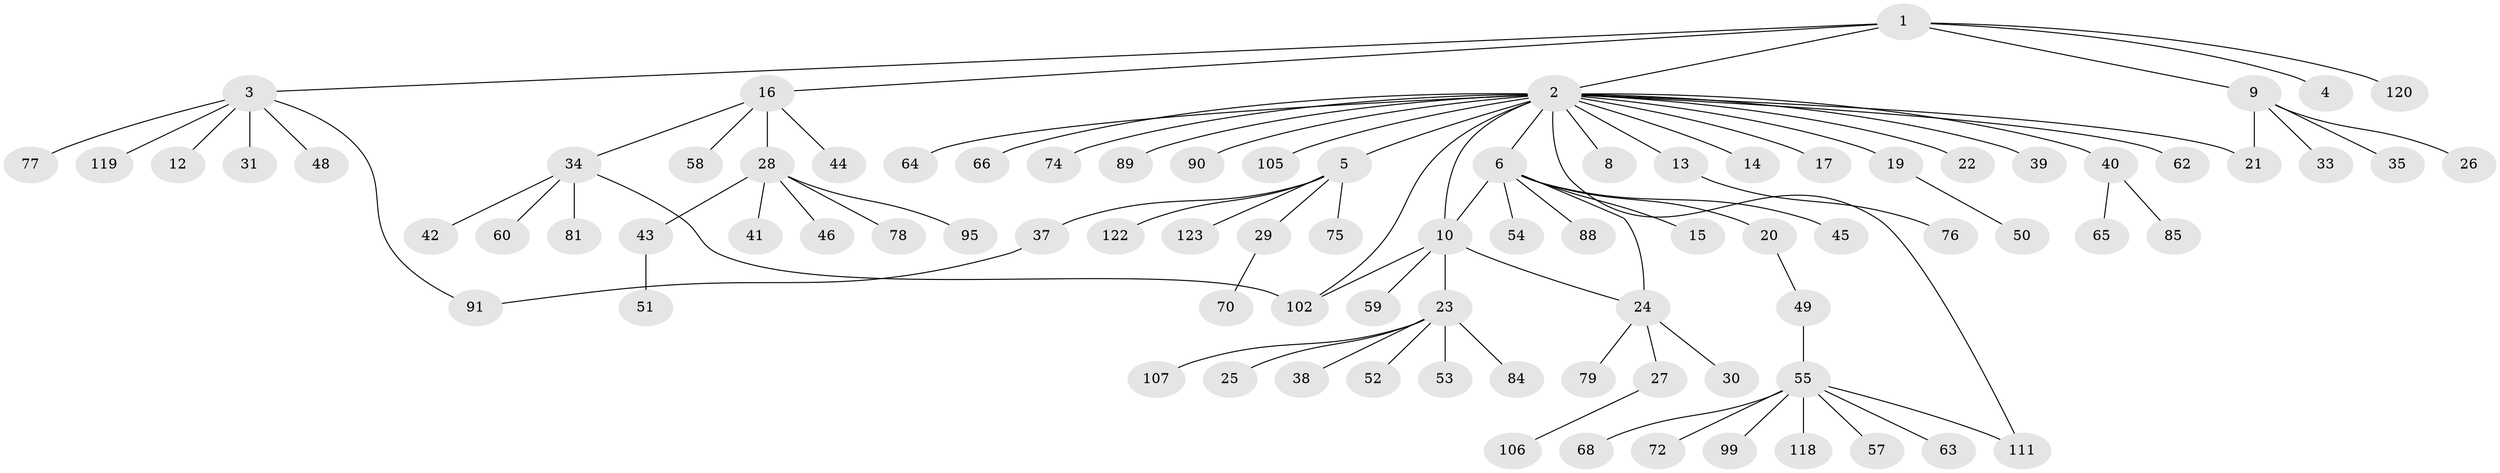 // original degree distribution, {6: 0.032520325203252036, 23: 0.008130081300813009, 8: 0.008130081300813009, 1: 0.6422764227642277, 9: 0.016260162601626018, 3: 0.08130081300813008, 7: 0.024390243902439025, 2: 0.14634146341463414, 5: 0.024390243902439025, 4: 0.016260162601626018}
// Generated by graph-tools (version 1.1) at 2025/18/03/04/25 18:18:28]
// undirected, 86 vertices, 92 edges
graph export_dot {
graph [start="1"]
  node [color=gray90,style=filled];
  1;
  2 [super="+7+56"];
  3 [super="+32"];
  4;
  5;
  6 [super="+61"];
  8;
  9 [super="+93+67"];
  10 [super="+18+47+11+36+82+117"];
  12;
  13;
  14;
  15 [super="+112"];
  16;
  17 [super="+80"];
  19;
  20;
  21 [super="+103+116"];
  22;
  23;
  24;
  25;
  26;
  27;
  28;
  29;
  30;
  31;
  33;
  34;
  35;
  37;
  38;
  39;
  40;
  41;
  42 [super="+94"];
  43 [super="+101"];
  44;
  45;
  46;
  48;
  49 [super="+114+69"];
  50;
  51;
  52;
  53;
  54 [super="+86+100"];
  55;
  57;
  58;
  59 [super="+115"];
  60;
  62;
  63;
  64 [super="+110+83+71"];
  65;
  66;
  68;
  70;
  72 [super="+98+87"];
  74;
  75;
  76;
  77;
  78;
  79;
  81;
  84;
  85;
  88;
  89;
  90;
  91;
  95;
  99;
  102 [super="+113+108"];
  105;
  106;
  107;
  111;
  118;
  119;
  120;
  122;
  123;
  1 -- 2;
  1 -- 3;
  1 -- 4;
  1 -- 9;
  1 -- 16;
  1 -- 120;
  2 -- 5;
  2 -- 6;
  2 -- 8;
  2 -- 10 [weight=2];
  2 -- 13;
  2 -- 14;
  2 -- 17;
  2 -- 19;
  2 -- 21;
  2 -- 22;
  2 -- 39;
  2 -- 62;
  2 -- 64;
  2 -- 74;
  2 -- 89;
  2 -- 90;
  2 -- 105;
  2 -- 111;
  2 -- 102;
  2 -- 40;
  2 -- 66;
  3 -- 12;
  3 -- 31;
  3 -- 48;
  3 -- 77;
  3 -- 91;
  3 -- 119;
  5 -- 29;
  5 -- 37;
  5 -- 75;
  5 -- 122;
  5 -- 123;
  6 -- 15;
  6 -- 20;
  6 -- 24;
  6 -- 45;
  6 -- 54;
  6 -- 88;
  6 -- 10;
  9 -- 26;
  9 -- 33;
  9 -- 35;
  9 -- 21;
  10 -- 23;
  10 -- 59;
  10 -- 102;
  10 -- 24;
  13 -- 76;
  16 -- 28;
  16 -- 34;
  16 -- 44;
  16 -- 58;
  19 -- 50;
  20 -- 49;
  23 -- 25;
  23 -- 38;
  23 -- 52;
  23 -- 53;
  23 -- 84;
  23 -- 107;
  24 -- 27;
  24 -- 30;
  24 -- 79;
  27 -- 106;
  28 -- 41;
  28 -- 43;
  28 -- 46;
  28 -- 78;
  28 -- 95;
  29 -- 70;
  34 -- 42;
  34 -- 60;
  34 -- 81;
  34 -- 102;
  37 -- 91;
  40 -- 65;
  40 -- 85;
  43 -- 51;
  49 -- 55 [weight=2];
  55 -- 57;
  55 -- 63;
  55 -- 68;
  55 -- 72;
  55 -- 99;
  55 -- 111;
  55 -- 118;
}
